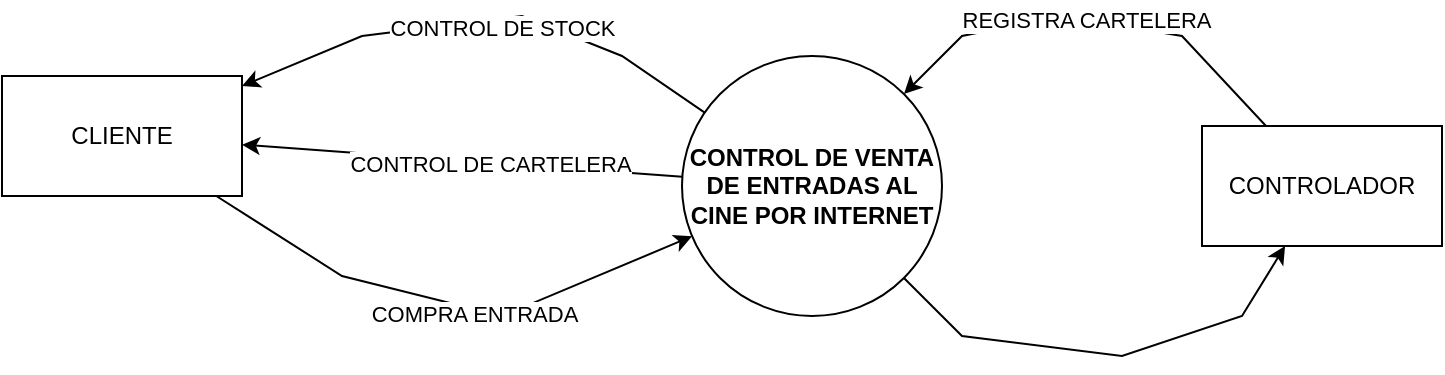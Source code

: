 <mxfile version="21.0.4" type="github">
  <diagram name="Página-1" id="dDxZZ1QTz9MJK-hzdLoZ">
    <mxGraphModel dx="1028" dy="532" grid="1" gridSize="10" guides="1" tooltips="1" connect="1" arrows="1" fold="1" page="1" pageScale="1" pageWidth="827" pageHeight="1169" math="0" shadow="0">
      <root>
        <mxCell id="0" />
        <mxCell id="1" parent="0" />
        <mxCell id="8u683kFg1VxdrmvNKoR9-1" value="&lt;b&gt;CONTROL DE VENTA DE ENTRADAS AL CINE POR INTERNET&lt;/b&gt;" style="ellipse;whiteSpace=wrap;html=1;aspect=fixed;" vertex="1" parent="1">
          <mxGeometry x="390" y="110" width="130" height="130" as="geometry" />
        </mxCell>
        <mxCell id="8u683kFg1VxdrmvNKoR9-2" value="CLIENTE" style="rounded=0;whiteSpace=wrap;html=1;" vertex="1" parent="1">
          <mxGeometry x="50" y="120" width="120" height="60" as="geometry" />
        </mxCell>
        <mxCell id="8u683kFg1VxdrmvNKoR9-11" value="" style="endArrow=classic;html=1;rounded=0;" edge="1" parent="1" source="8u683kFg1VxdrmvNKoR9-1" target="8u683kFg1VxdrmvNKoR9-2">
          <mxGeometry width="50" height="50" relative="1" as="geometry">
            <mxPoint x="390" y="150" as="sourcePoint" />
            <mxPoint x="440" y="100" as="targetPoint" />
            <Array as="points">
              <mxPoint x="360" y="110" />
              <mxPoint x="310" y="90" />
              <mxPoint x="230" y="100" />
            </Array>
          </mxGeometry>
        </mxCell>
        <mxCell id="8u683kFg1VxdrmvNKoR9-12" value="CONTROL DE STOCK" style="edgeLabel;html=1;align=center;verticalAlign=middle;resizable=0;points=[];" vertex="1" connectable="0" parent="8u683kFg1VxdrmvNKoR9-11">
          <mxGeometry x="-0.082" y="4" relative="1" as="geometry">
            <mxPoint as="offset" />
          </mxGeometry>
        </mxCell>
        <mxCell id="8u683kFg1VxdrmvNKoR9-24" value="CONTROLADOR" style="rounded=0;whiteSpace=wrap;html=1;" vertex="1" parent="1">
          <mxGeometry x="650" y="145" width="120" height="60" as="geometry" />
        </mxCell>
        <mxCell id="8u683kFg1VxdrmvNKoR9-25" value="" style="endArrow=classic;html=1;rounded=0;" edge="1" parent="1" source="8u683kFg1VxdrmvNKoR9-2" target="8u683kFg1VxdrmvNKoR9-1">
          <mxGeometry width="50" height="50" relative="1" as="geometry">
            <mxPoint x="440" y="150" as="sourcePoint" />
            <mxPoint x="480" y="270" as="targetPoint" />
            <Array as="points">
              <mxPoint x="220" y="220" />
              <mxPoint x="300" y="240" />
            </Array>
          </mxGeometry>
        </mxCell>
        <mxCell id="8u683kFg1VxdrmvNKoR9-27" value="COMPRA ENTRADA" style="edgeLabel;html=1;align=center;verticalAlign=middle;resizable=0;points=[];" vertex="1" connectable="0" parent="8u683kFg1VxdrmvNKoR9-25">
          <mxGeometry x="0.101" y="-2" relative="1" as="geometry">
            <mxPoint as="offset" />
          </mxGeometry>
        </mxCell>
        <mxCell id="8u683kFg1VxdrmvNKoR9-28" value="" style="endArrow=classic;html=1;rounded=0;" edge="1" parent="1" source="8u683kFg1VxdrmvNKoR9-24" target="8u683kFg1VxdrmvNKoR9-1">
          <mxGeometry width="50" height="50" relative="1" as="geometry">
            <mxPoint x="440" y="150" as="sourcePoint" />
            <mxPoint x="490" y="100" as="targetPoint" />
            <Array as="points">
              <mxPoint x="640" y="100" />
              <mxPoint x="580" y="90" />
              <mxPoint x="530" y="100" />
            </Array>
          </mxGeometry>
        </mxCell>
        <mxCell id="8u683kFg1VxdrmvNKoR9-30" value="REGISTRA CARTELERA" style="edgeLabel;html=1;align=center;verticalAlign=middle;resizable=0;points=[];" vertex="1" connectable="0" parent="8u683kFg1VxdrmvNKoR9-28">
          <mxGeometry x="0.029" relative="1" as="geometry">
            <mxPoint as="offset" />
          </mxGeometry>
        </mxCell>
        <mxCell id="8u683kFg1VxdrmvNKoR9-29" value="" style="endArrow=classic;html=1;rounded=0;" edge="1" parent="1" source="8u683kFg1VxdrmvNKoR9-1" target="8u683kFg1VxdrmvNKoR9-24">
          <mxGeometry width="50" height="50" relative="1" as="geometry">
            <mxPoint x="440" y="150" as="sourcePoint" />
            <mxPoint x="490" y="100" as="targetPoint" />
            <Array as="points">
              <mxPoint x="530" y="250" />
              <mxPoint x="610" y="260" />
              <mxPoint x="670" y="240" />
            </Array>
          </mxGeometry>
        </mxCell>
        <mxCell id="8u683kFg1VxdrmvNKoR9-32" value="" style="endArrow=classic;html=1;rounded=0;" edge="1" parent="1" source="8u683kFg1VxdrmvNKoR9-1" target="8u683kFg1VxdrmvNKoR9-2">
          <mxGeometry width="50" height="50" relative="1" as="geometry">
            <mxPoint x="440" y="150" as="sourcePoint" />
            <mxPoint x="490" y="100" as="targetPoint" />
          </mxGeometry>
        </mxCell>
        <mxCell id="8u683kFg1VxdrmvNKoR9-33" value="CONTROL DE CARTELERA" style="edgeLabel;html=1;align=center;verticalAlign=middle;resizable=0;points=[];" vertex="1" connectable="0" parent="8u683kFg1VxdrmvNKoR9-32">
          <mxGeometry x="-0.119" relative="1" as="geometry">
            <mxPoint as="offset" />
          </mxGeometry>
        </mxCell>
      </root>
    </mxGraphModel>
  </diagram>
</mxfile>
